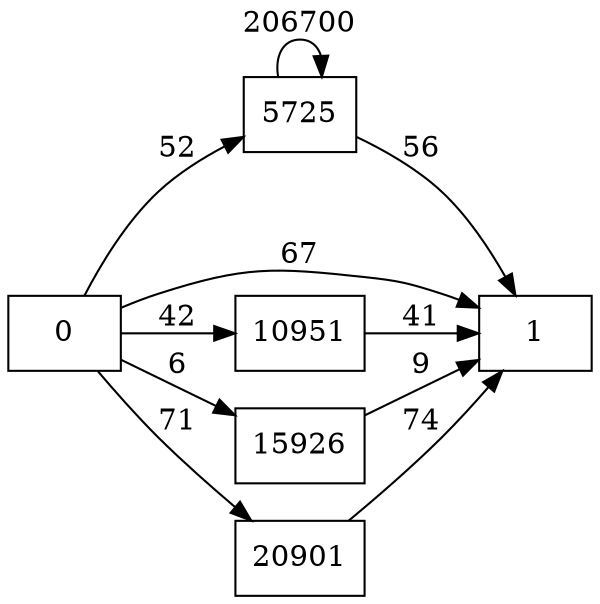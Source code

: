 digraph {
	graph [rankdir=LR]
	node [shape=rectangle]
	5725 -> 5725 [label=206700]
	5725 -> 1 [label=56]
	10951 -> 1 [label=41]
	15926 -> 1 [label=9]
	20901 -> 1 [label=74]
	0 -> 1 [label=67]
	0 -> 5725 [label=52]
	0 -> 10951 [label=42]
	0 -> 15926 [label=6]
	0 -> 20901 [label=71]
}
